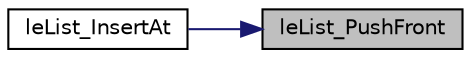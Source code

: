 digraph "leList_PushFront"
{
 // LATEX_PDF_SIZE
  edge [fontname="Helvetica",fontsize="10",labelfontname="Helvetica",labelfontsize="10"];
  node [fontname="Helvetica",fontsize="10",shape=record];
  rankdir="RL";
  Node1 [label="leList_PushFront",height=0.2,width=0.4,color="black", fillcolor="grey75", style="filled", fontcolor="black",tooltip=" "];
  Node1 -> Node2 [dir="back",color="midnightblue",fontsize="10",style="solid",fontname="Helvetica"];
  Node2 [label="leList_InsertAt",height=0.2,width=0.4,color="black", fillcolor="white", style="filled",URL="$legato__list_8h.html#ac27d0af9db9f051b3bda9f7d62c1b6f4",tooltip=" "];
}
